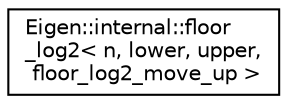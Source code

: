 digraph "Graphical Class Hierarchy"
{
  edge [fontname="Helvetica",fontsize="10",labelfontname="Helvetica",labelfontsize="10"];
  node [fontname="Helvetica",fontsize="10",shape=record];
  rankdir="LR";
  Node1 [label="Eigen::internal::floor\l_log2\< n, lower, upper,\l floor_log2_move_up \>",height=0.2,width=0.4,color="black", fillcolor="white", style="filled",URL="$struct_eigen_1_1internal_1_1floor__log2_3_01n_00_01lower_00_01upper_00_01floor__log2__move__up_01_4.html"];
}
